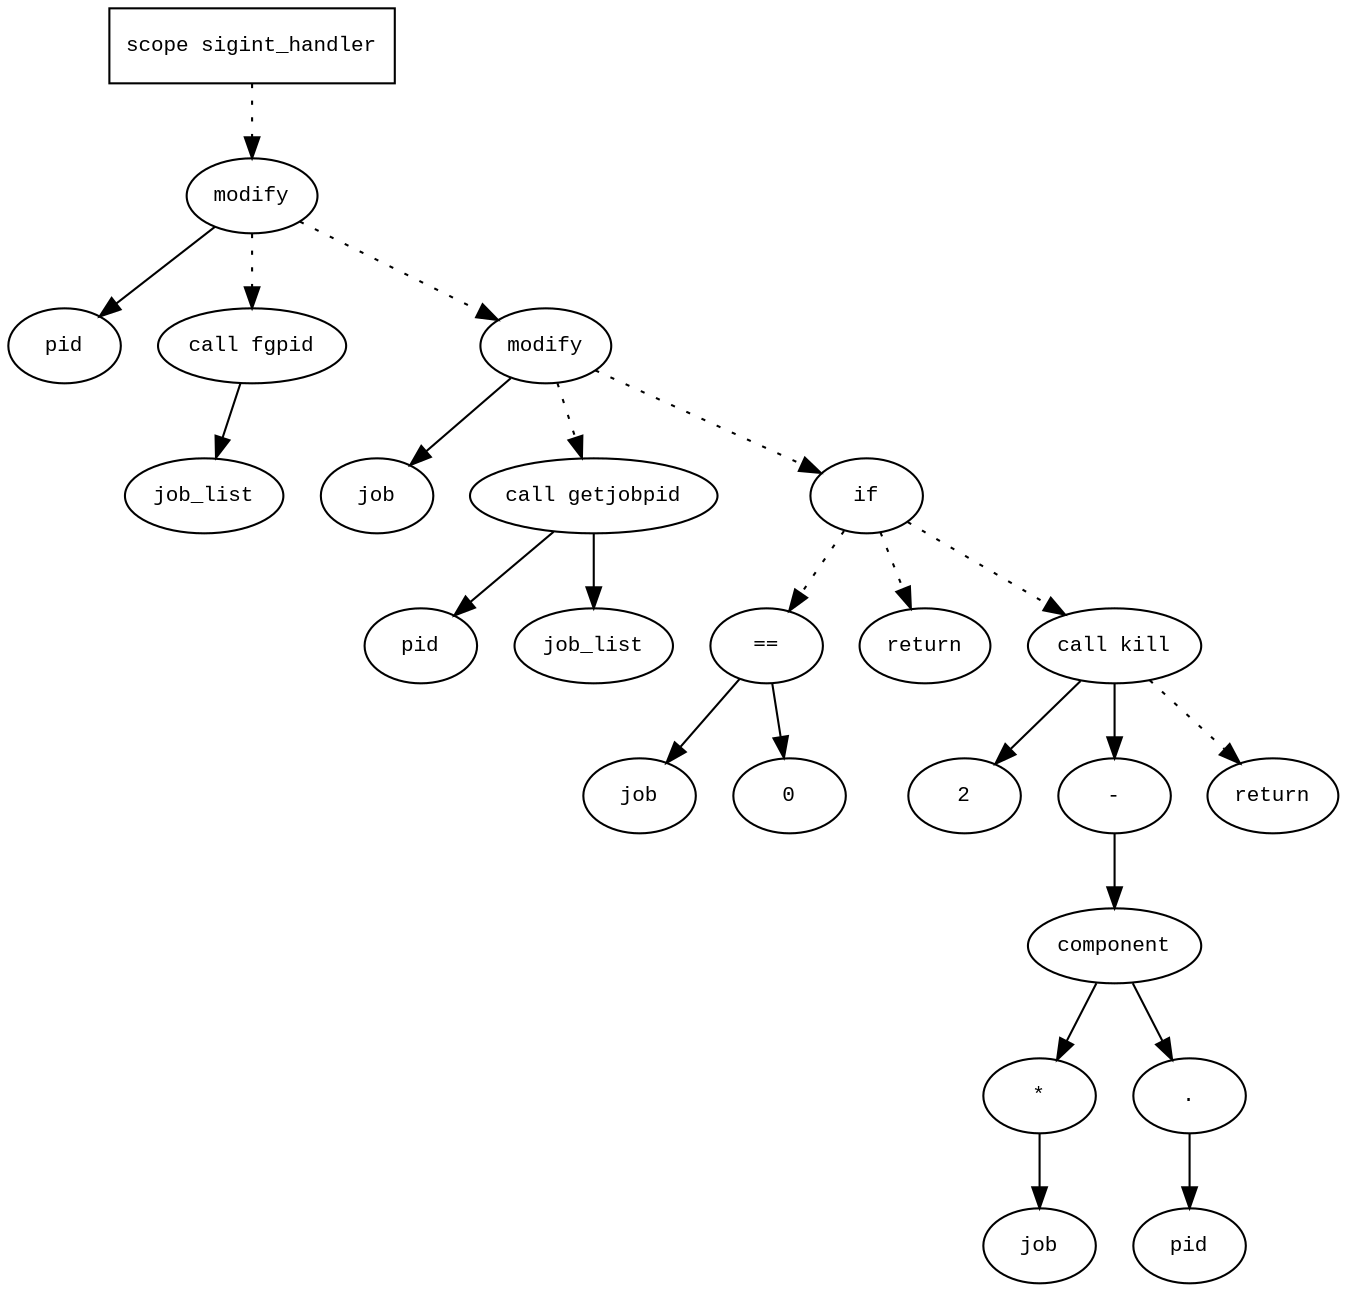 digraph AST {
  graph [fontname="Times New Roman",fontsize=10];
  node  [fontname="Courier New",fontsize=10];
  edge  [fontname="Times New Roman",fontsize=10];

  node1 [label="scope sigint_handler",shape=box];
  node2 [label="modify",shape=ellipse];
  node3 [label="pid",shape=ellipse];
  node2 -> node3;
  node4 [label="call fgpid",shape=ellipse];
  node5 [label="job_list",shape=ellipse];
  node4 -> node5;
  node2 -> node4 [style=dotted];
  node1 -> node2 [style=dotted];
  node6 [label="modify",shape=ellipse];
  node7 [label="job",shape=ellipse];
  node6 -> node7;
  node8 [label="call getjobpid",shape=ellipse];
  node9 [label="pid",shape=ellipse];
  node8 -> node9;
  node10 [label="job_list",shape=ellipse];
  node8 -> node10;
  node6 -> node8 [style=dotted];
  node2 -> node6 [style=dotted];
  node11 [label="if",shape=ellipse];
  node6 -> node11 [style=dotted];
  node12 [label="==",shape=ellipse];
  node13 [label="job",shape=ellipse];
  node12 -> node13;
  node14 [label="0",shape=ellipse];
  node12 -> node14;
  node11 -> node12 [style=dotted];
  node15 [label="return",shape=ellipse];
  node11 -> node15 [style=dotted];
  node16 [label="call kill",shape=ellipse];
  node17 [label="2",shape=ellipse];
  node16 -> node17;
  node18 [label="-",shape=ellipse];
  node19 [label="component",shape=ellipse];
  node18 -> node19;
  node20 [label="*",shape=ellipse];
  node21 [label="job",shape=ellipse];
  node20 -> node21;
  node19 -> node20;
  node22 [label=".",shape=ellipse];
  node19 -> node22;
  node23 [label="pid",shape=ellipse];
  node22 -> node23;
  node16 -> node18;
  node11 -> node16 [style=dotted];
  node24 [label="return",shape=ellipse];
  node16 -> node24 [style=dotted];
} 